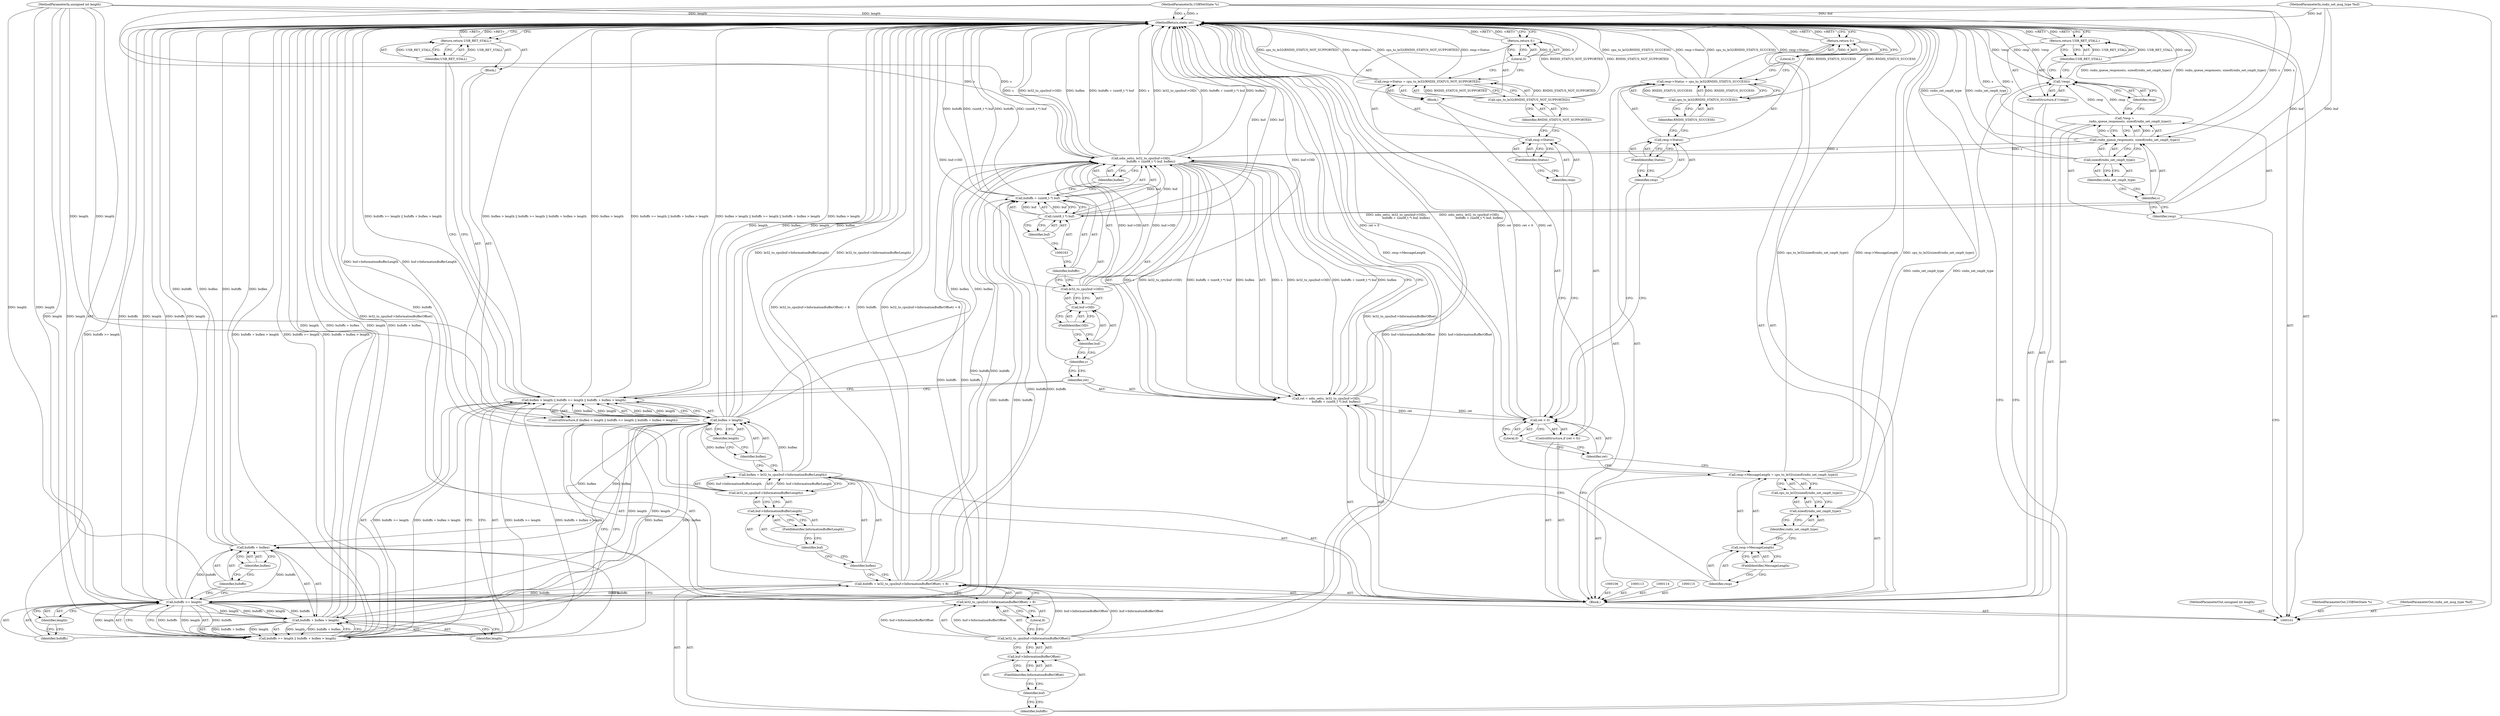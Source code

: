 digraph "0_qemu_fe3c546c5ff2a6210f9a4d8561cc64051ca8603e_0" {
"1000194" [label="(MethodReturn,static int)"];
"1000102" [label="(MethodParameterIn,USBNetState *s)"];
"1000273" [label="(MethodParameterOut,USBNetState *s)"];
"1000120" [label="(Identifier,USB_RET_STALL)"];
"1000119" [label="(Return,return USB_RET_STALL;)"];
"1000123" [label="(Call,le32_to_cpu(buf->InformationBufferOffset) + 8)"];
"1000124" [label="(Call,le32_to_cpu(buf->InformationBufferOffset))"];
"1000125" [label="(Call,buf->InformationBufferOffset)"];
"1000126" [label="(Identifier,buf)"];
"1000127" [label="(FieldIdentifier,InformationBufferOffset)"];
"1000121" [label="(Call,bufoffs = le32_to_cpu(buf->InformationBufferOffset) + 8)"];
"1000122" [label="(Identifier,bufoffs)"];
"1000128" [label="(Literal,8)"];
"1000131" [label="(Call,le32_to_cpu(buf->InformationBufferLength))"];
"1000132" [label="(Call,buf->InformationBufferLength)"];
"1000133" [label="(Identifier,buf)"];
"1000134" [label="(FieldIdentifier,InformationBufferLength)"];
"1000129" [label="(Call,buflen = le32_to_cpu(buf->InformationBufferLength))"];
"1000130" [label="(Identifier,buflen)"];
"1000139" [label="(Identifier,length)"];
"1000140" [label="(Call,bufoffs >= length || bufoffs + buflen > length)"];
"1000141" [label="(Call,bufoffs >= length)"];
"1000142" [label="(Identifier,bufoffs)"];
"1000143" [label="(Identifier,length)"];
"1000135" [label="(ControlStructure,if (buflen > length || bufoffs >= length || bufoffs + buflen > length))"];
"1000144" [label="(Call,bufoffs + buflen > length)"];
"1000145" [label="(Call,bufoffs + buflen)"];
"1000146" [label="(Identifier,bufoffs)"];
"1000147" [label="(Identifier,buflen)"];
"1000148" [label="(Identifier,length)"];
"1000149" [label="(Block,)"];
"1000136" [label="(Call,buflen > length || bufoffs >= length || bufoffs + buflen > length)"];
"1000137" [label="(Call,buflen > length)"];
"1000138" [label="(Identifier,buflen)"];
"1000151" [label="(Identifier,USB_RET_STALL)"];
"1000150" [label="(Return,return USB_RET_STALL;)"];
"1000154" [label="(Call,ndis_set(s, le32_to_cpu(buf->OID),\n                     bufoffs + (uint8_t *) buf, buflen))"];
"1000155" [label="(Identifier,s)"];
"1000156" [label="(Call,le32_to_cpu(buf->OID))"];
"1000157" [label="(Call,buf->OID)"];
"1000158" [label="(Identifier,buf)"];
"1000159" [label="(FieldIdentifier,OID)"];
"1000152" [label="(Call,ret = ndis_set(s, le32_to_cpu(buf->OID),\n                     bufoffs + (uint8_t *) buf, buflen))"];
"1000153" [label="(Identifier,ret)"];
"1000103" [label="(MethodParameterIn,rndis_set_msg_type *buf)"];
"1000274" [label="(MethodParameterOut,rndis_set_msg_type *buf)"];
"1000104" [label="(MethodParameterIn,unsigned int length)"];
"1000275" [label="(MethodParameterOut,unsigned int length)"];
"1000160" [label="(Call,bufoffs + (uint8_t *) buf)"];
"1000161" [label="(Identifier,bufoffs)"];
"1000162" [label="(Call,(uint8_t *) buf)"];
"1000164" [label="(Identifier,buf)"];
"1000165" [label="(Identifier,buflen)"];
"1000169" [label="(FieldIdentifier,MessageLength)"];
"1000170" [label="(Call,cpu_to_le32(sizeof(rndis_set_cmplt_type)))"];
"1000171" [label="(Call,sizeof(rndis_set_cmplt_type))"];
"1000166" [label="(Call,resp->MessageLength = cpu_to_le32(sizeof(rndis_set_cmplt_type)))"];
"1000167" [label="(Call,resp->MessageLength)"];
"1000168" [label="(Identifier,resp)"];
"1000172" [label="(Identifier,rndis_set_cmplt_type)"];
"1000176" [label="(Literal,0)"];
"1000177" [label="(Block,)"];
"1000173" [label="(ControlStructure,if (ret < 0))"];
"1000174" [label="(Call,ret < 0)"];
"1000175" [label="(Identifier,ret)"];
"1000181" [label="(FieldIdentifier,Status)"];
"1000182" [label="(Call,cpu_to_le32(RNDIS_STATUS_NOT_SUPPORTED))"];
"1000183" [label="(Identifier,RNDIS_STATUS_NOT_SUPPORTED)"];
"1000178" [label="(Call,resp->Status = cpu_to_le32(RNDIS_STATUS_NOT_SUPPORTED))"];
"1000179" [label="(Call,resp->Status)"];
"1000180" [label="(Identifier,resp)"];
"1000185" [label="(Literal,0)"];
"1000184" [label="(Return,return 0;)"];
"1000189" [label="(FieldIdentifier,Status)"];
"1000190" [label="(Call,cpu_to_le32(RNDIS_STATUS_SUCCESS))"];
"1000191" [label="(Identifier,RNDIS_STATUS_SUCCESS)"];
"1000186" [label="(Call,resp->Status = cpu_to_le32(RNDIS_STATUS_SUCCESS))"];
"1000187" [label="(Call,resp->Status)"];
"1000188" [label="(Identifier,resp)"];
"1000193" [label="(Literal,0)"];
"1000192" [label="(Return,return 0;)"];
"1000105" [label="(Block,)"];
"1000107" [label="(Call,*resp =\n            rndis_queue_response(s, sizeof(rndis_set_cmplt_type)))"];
"1000108" [label="(Identifier,resp)"];
"1000109" [label="(Call,rndis_queue_response(s, sizeof(rndis_set_cmplt_type)))"];
"1000110" [label="(Identifier,s)"];
"1000111" [label="(Call,sizeof(rndis_set_cmplt_type))"];
"1000112" [label="(Identifier,rndis_set_cmplt_type)"];
"1000116" [label="(ControlStructure,if (!resp))"];
"1000117" [label="(Call,!resp)"];
"1000118" [label="(Identifier,resp)"];
"1000194" -> "1000101"  [label="AST: "];
"1000194" -> "1000119"  [label="CFG: "];
"1000194" -> "1000150"  [label="CFG: "];
"1000194" -> "1000184"  [label="CFG: "];
"1000194" -> "1000192"  [label="CFG: "];
"1000184" -> "1000194"  [label="DDG: <RET>"];
"1000124" -> "1000194"  [label="DDG: buf->InformationBufferOffset"];
"1000186" -> "1000194"  [label="DDG: cpu_to_le32(RNDIS_STATUS_SUCCESS)"];
"1000186" -> "1000194"  [label="DDG: resp->Status"];
"1000156" -> "1000194"  [label="DDG: buf->OID"];
"1000154" -> "1000194"  [label="DDG: bufoffs + (uint8_t *) buf"];
"1000154" -> "1000194"  [label="DDG: s"];
"1000154" -> "1000194"  [label="DDG: le32_to_cpu(buf->OID)"];
"1000154" -> "1000194"  [label="DDG: buflen"];
"1000144" -> "1000194"  [label="DDG: length"];
"1000144" -> "1000194"  [label="DDG: bufoffs + buflen"];
"1000117" -> "1000194"  [label="DDG: resp"];
"1000117" -> "1000194"  [label="DDG: !resp"];
"1000152" -> "1000194"  [label="DDG: ndis_set(s, le32_to_cpu(buf->OID),\n                     bufoffs + (uint8_t *) buf, buflen)"];
"1000109" -> "1000194"  [label="DDG: s"];
"1000166" -> "1000194"  [label="DDG: cpu_to_le32(sizeof(rndis_set_cmplt_type))"];
"1000166" -> "1000194"  [label="DDG: resp->MessageLength"];
"1000178" -> "1000194"  [label="DDG: cpu_to_le32(RNDIS_STATUS_NOT_SUPPORTED)"];
"1000178" -> "1000194"  [label="DDG: resp->Status"];
"1000162" -> "1000194"  [label="DDG: buf"];
"1000171" -> "1000194"  [label="DDG: rndis_set_cmplt_type"];
"1000141" -> "1000194"  [label="DDG: bufoffs"];
"1000141" -> "1000194"  [label="DDG: length"];
"1000104" -> "1000194"  [label="DDG: length"];
"1000121" -> "1000194"  [label="DDG: le32_to_cpu(buf->InformationBufferOffset) + 8"];
"1000121" -> "1000194"  [label="DDG: bufoffs"];
"1000131" -> "1000194"  [label="DDG: buf->InformationBufferLength"];
"1000140" -> "1000194"  [label="DDG: bufoffs >= length"];
"1000140" -> "1000194"  [label="DDG: bufoffs + buflen > length"];
"1000137" -> "1000194"  [label="DDG: length"];
"1000137" -> "1000194"  [label="DDG: buflen"];
"1000136" -> "1000194"  [label="DDG: bufoffs >= length || bufoffs + buflen > length"];
"1000136" -> "1000194"  [label="DDG: buflen > length || bufoffs >= length || bufoffs + buflen > length"];
"1000136" -> "1000194"  [label="DDG: buflen > length"];
"1000103" -> "1000194"  [label="DDG: buf"];
"1000190" -> "1000194"  [label="DDG: RNDIS_STATUS_SUCCESS"];
"1000102" -> "1000194"  [label="DDG: s"];
"1000111" -> "1000194"  [label="DDG: rndis_set_cmplt_type"];
"1000160" -> "1000194"  [label="DDG: (uint8_t *) buf"];
"1000160" -> "1000194"  [label="DDG: bufoffs"];
"1000145" -> "1000194"  [label="DDG: bufoffs"];
"1000145" -> "1000194"  [label="DDG: buflen"];
"1000182" -> "1000194"  [label="DDG: RNDIS_STATUS_NOT_SUPPORTED"];
"1000174" -> "1000194"  [label="DDG: ret < 0"];
"1000174" -> "1000194"  [label="DDG: ret"];
"1000107" -> "1000194"  [label="DDG: rndis_queue_response(s, sizeof(rndis_set_cmplt_type))"];
"1000129" -> "1000194"  [label="DDG: le32_to_cpu(buf->InformationBufferLength)"];
"1000123" -> "1000194"  [label="DDG: le32_to_cpu(buf->InformationBufferOffset)"];
"1000119" -> "1000194"  [label="DDG: <RET>"];
"1000192" -> "1000194"  [label="DDG: <RET>"];
"1000150" -> "1000194"  [label="DDG: <RET>"];
"1000102" -> "1000101"  [label="AST: "];
"1000102" -> "1000194"  [label="DDG: s"];
"1000102" -> "1000109"  [label="DDG: s"];
"1000102" -> "1000154"  [label="DDG: s"];
"1000273" -> "1000101"  [label="AST: "];
"1000120" -> "1000119"  [label="AST: "];
"1000120" -> "1000117"  [label="CFG: "];
"1000119" -> "1000120"  [label="CFG: "];
"1000120" -> "1000119"  [label="DDG: USB_RET_STALL"];
"1000119" -> "1000116"  [label="AST: "];
"1000119" -> "1000120"  [label="CFG: "];
"1000120" -> "1000119"  [label="AST: "];
"1000194" -> "1000119"  [label="CFG: "];
"1000119" -> "1000194"  [label="DDG: <RET>"];
"1000120" -> "1000119"  [label="DDG: USB_RET_STALL"];
"1000123" -> "1000121"  [label="AST: "];
"1000123" -> "1000128"  [label="CFG: "];
"1000124" -> "1000123"  [label="AST: "];
"1000128" -> "1000123"  [label="AST: "];
"1000121" -> "1000123"  [label="CFG: "];
"1000123" -> "1000194"  [label="DDG: le32_to_cpu(buf->InformationBufferOffset)"];
"1000124" -> "1000123"  [label="DDG: buf->InformationBufferOffset"];
"1000124" -> "1000123"  [label="AST: "];
"1000124" -> "1000125"  [label="CFG: "];
"1000125" -> "1000124"  [label="AST: "];
"1000128" -> "1000124"  [label="CFG: "];
"1000124" -> "1000194"  [label="DDG: buf->InformationBufferOffset"];
"1000124" -> "1000121"  [label="DDG: buf->InformationBufferOffset"];
"1000124" -> "1000123"  [label="DDG: buf->InformationBufferOffset"];
"1000125" -> "1000124"  [label="AST: "];
"1000125" -> "1000127"  [label="CFG: "];
"1000126" -> "1000125"  [label="AST: "];
"1000127" -> "1000125"  [label="AST: "];
"1000124" -> "1000125"  [label="CFG: "];
"1000126" -> "1000125"  [label="AST: "];
"1000126" -> "1000122"  [label="CFG: "];
"1000127" -> "1000126"  [label="CFG: "];
"1000127" -> "1000125"  [label="AST: "];
"1000127" -> "1000126"  [label="CFG: "];
"1000125" -> "1000127"  [label="CFG: "];
"1000121" -> "1000105"  [label="AST: "];
"1000121" -> "1000123"  [label="CFG: "];
"1000122" -> "1000121"  [label="AST: "];
"1000123" -> "1000121"  [label="AST: "];
"1000130" -> "1000121"  [label="CFG: "];
"1000121" -> "1000194"  [label="DDG: le32_to_cpu(buf->InformationBufferOffset) + 8"];
"1000121" -> "1000194"  [label="DDG: bufoffs"];
"1000124" -> "1000121"  [label="DDG: buf->InformationBufferOffset"];
"1000121" -> "1000141"  [label="DDG: bufoffs"];
"1000121" -> "1000154"  [label="DDG: bufoffs"];
"1000121" -> "1000160"  [label="DDG: bufoffs"];
"1000122" -> "1000121"  [label="AST: "];
"1000122" -> "1000117"  [label="CFG: "];
"1000126" -> "1000122"  [label="CFG: "];
"1000128" -> "1000123"  [label="AST: "];
"1000128" -> "1000124"  [label="CFG: "];
"1000123" -> "1000128"  [label="CFG: "];
"1000131" -> "1000129"  [label="AST: "];
"1000131" -> "1000132"  [label="CFG: "];
"1000132" -> "1000131"  [label="AST: "];
"1000129" -> "1000131"  [label="CFG: "];
"1000131" -> "1000194"  [label="DDG: buf->InformationBufferLength"];
"1000131" -> "1000129"  [label="DDG: buf->InformationBufferLength"];
"1000132" -> "1000131"  [label="AST: "];
"1000132" -> "1000134"  [label="CFG: "];
"1000133" -> "1000132"  [label="AST: "];
"1000134" -> "1000132"  [label="AST: "];
"1000131" -> "1000132"  [label="CFG: "];
"1000133" -> "1000132"  [label="AST: "];
"1000133" -> "1000130"  [label="CFG: "];
"1000134" -> "1000133"  [label="CFG: "];
"1000134" -> "1000132"  [label="AST: "];
"1000134" -> "1000133"  [label="CFG: "];
"1000132" -> "1000134"  [label="CFG: "];
"1000129" -> "1000105"  [label="AST: "];
"1000129" -> "1000131"  [label="CFG: "];
"1000130" -> "1000129"  [label="AST: "];
"1000131" -> "1000129"  [label="AST: "];
"1000138" -> "1000129"  [label="CFG: "];
"1000129" -> "1000194"  [label="DDG: le32_to_cpu(buf->InformationBufferLength)"];
"1000131" -> "1000129"  [label="DDG: buf->InformationBufferLength"];
"1000129" -> "1000137"  [label="DDG: buflen"];
"1000130" -> "1000129"  [label="AST: "];
"1000130" -> "1000121"  [label="CFG: "];
"1000133" -> "1000130"  [label="CFG: "];
"1000139" -> "1000137"  [label="AST: "];
"1000139" -> "1000138"  [label="CFG: "];
"1000137" -> "1000139"  [label="CFG: "];
"1000140" -> "1000136"  [label="AST: "];
"1000140" -> "1000141"  [label="CFG: "];
"1000140" -> "1000144"  [label="CFG: "];
"1000141" -> "1000140"  [label="AST: "];
"1000144" -> "1000140"  [label="AST: "];
"1000136" -> "1000140"  [label="CFG: "];
"1000140" -> "1000194"  [label="DDG: bufoffs >= length"];
"1000140" -> "1000194"  [label="DDG: bufoffs + buflen > length"];
"1000140" -> "1000136"  [label="DDG: bufoffs >= length"];
"1000140" -> "1000136"  [label="DDG: bufoffs + buflen > length"];
"1000141" -> "1000140"  [label="DDG: bufoffs"];
"1000141" -> "1000140"  [label="DDG: length"];
"1000144" -> "1000140"  [label="DDG: bufoffs + buflen"];
"1000144" -> "1000140"  [label="DDG: length"];
"1000141" -> "1000140"  [label="AST: "];
"1000141" -> "1000143"  [label="CFG: "];
"1000142" -> "1000141"  [label="AST: "];
"1000143" -> "1000141"  [label="AST: "];
"1000146" -> "1000141"  [label="CFG: "];
"1000140" -> "1000141"  [label="CFG: "];
"1000141" -> "1000194"  [label="DDG: bufoffs"];
"1000141" -> "1000194"  [label="DDG: length"];
"1000141" -> "1000140"  [label="DDG: bufoffs"];
"1000141" -> "1000140"  [label="DDG: length"];
"1000121" -> "1000141"  [label="DDG: bufoffs"];
"1000137" -> "1000141"  [label="DDG: length"];
"1000104" -> "1000141"  [label="DDG: length"];
"1000141" -> "1000144"  [label="DDG: bufoffs"];
"1000141" -> "1000144"  [label="DDG: length"];
"1000141" -> "1000145"  [label="DDG: bufoffs"];
"1000141" -> "1000154"  [label="DDG: bufoffs"];
"1000141" -> "1000160"  [label="DDG: bufoffs"];
"1000142" -> "1000141"  [label="AST: "];
"1000142" -> "1000137"  [label="CFG: "];
"1000143" -> "1000142"  [label="CFG: "];
"1000143" -> "1000141"  [label="AST: "];
"1000143" -> "1000142"  [label="CFG: "];
"1000141" -> "1000143"  [label="CFG: "];
"1000135" -> "1000105"  [label="AST: "];
"1000136" -> "1000135"  [label="AST: "];
"1000149" -> "1000135"  [label="AST: "];
"1000144" -> "1000140"  [label="AST: "];
"1000144" -> "1000148"  [label="CFG: "];
"1000145" -> "1000144"  [label="AST: "];
"1000148" -> "1000144"  [label="AST: "];
"1000140" -> "1000144"  [label="CFG: "];
"1000144" -> "1000194"  [label="DDG: length"];
"1000144" -> "1000194"  [label="DDG: bufoffs + buflen"];
"1000144" -> "1000140"  [label="DDG: bufoffs + buflen"];
"1000144" -> "1000140"  [label="DDG: length"];
"1000141" -> "1000144"  [label="DDG: bufoffs"];
"1000141" -> "1000144"  [label="DDG: length"];
"1000137" -> "1000144"  [label="DDG: buflen"];
"1000104" -> "1000144"  [label="DDG: length"];
"1000145" -> "1000144"  [label="AST: "];
"1000145" -> "1000147"  [label="CFG: "];
"1000146" -> "1000145"  [label="AST: "];
"1000147" -> "1000145"  [label="AST: "];
"1000148" -> "1000145"  [label="CFG: "];
"1000145" -> "1000194"  [label="DDG: bufoffs"];
"1000145" -> "1000194"  [label="DDG: buflen"];
"1000141" -> "1000145"  [label="DDG: bufoffs"];
"1000137" -> "1000145"  [label="DDG: buflen"];
"1000146" -> "1000145"  [label="AST: "];
"1000146" -> "1000141"  [label="CFG: "];
"1000147" -> "1000146"  [label="CFG: "];
"1000147" -> "1000145"  [label="AST: "];
"1000147" -> "1000146"  [label="CFG: "];
"1000145" -> "1000147"  [label="CFG: "];
"1000148" -> "1000144"  [label="AST: "];
"1000148" -> "1000145"  [label="CFG: "];
"1000144" -> "1000148"  [label="CFG: "];
"1000149" -> "1000135"  [label="AST: "];
"1000150" -> "1000149"  [label="AST: "];
"1000136" -> "1000135"  [label="AST: "];
"1000136" -> "1000137"  [label="CFG: "];
"1000136" -> "1000140"  [label="CFG: "];
"1000137" -> "1000136"  [label="AST: "];
"1000140" -> "1000136"  [label="AST: "];
"1000151" -> "1000136"  [label="CFG: "];
"1000153" -> "1000136"  [label="CFG: "];
"1000136" -> "1000194"  [label="DDG: bufoffs >= length || bufoffs + buflen > length"];
"1000136" -> "1000194"  [label="DDG: buflen > length || bufoffs >= length || bufoffs + buflen > length"];
"1000136" -> "1000194"  [label="DDG: buflen > length"];
"1000137" -> "1000136"  [label="DDG: buflen"];
"1000137" -> "1000136"  [label="DDG: length"];
"1000140" -> "1000136"  [label="DDG: bufoffs >= length"];
"1000140" -> "1000136"  [label="DDG: bufoffs + buflen > length"];
"1000137" -> "1000136"  [label="AST: "];
"1000137" -> "1000139"  [label="CFG: "];
"1000138" -> "1000137"  [label="AST: "];
"1000139" -> "1000137"  [label="AST: "];
"1000142" -> "1000137"  [label="CFG: "];
"1000136" -> "1000137"  [label="CFG: "];
"1000137" -> "1000194"  [label="DDG: length"];
"1000137" -> "1000194"  [label="DDG: buflen"];
"1000137" -> "1000136"  [label="DDG: buflen"];
"1000137" -> "1000136"  [label="DDG: length"];
"1000129" -> "1000137"  [label="DDG: buflen"];
"1000104" -> "1000137"  [label="DDG: length"];
"1000137" -> "1000141"  [label="DDG: length"];
"1000137" -> "1000144"  [label="DDG: buflen"];
"1000137" -> "1000145"  [label="DDG: buflen"];
"1000137" -> "1000154"  [label="DDG: buflen"];
"1000138" -> "1000137"  [label="AST: "];
"1000138" -> "1000129"  [label="CFG: "];
"1000139" -> "1000138"  [label="CFG: "];
"1000151" -> "1000150"  [label="AST: "];
"1000151" -> "1000136"  [label="CFG: "];
"1000150" -> "1000151"  [label="CFG: "];
"1000151" -> "1000150"  [label="DDG: USB_RET_STALL"];
"1000150" -> "1000149"  [label="AST: "];
"1000150" -> "1000151"  [label="CFG: "];
"1000151" -> "1000150"  [label="AST: "];
"1000194" -> "1000150"  [label="CFG: "];
"1000150" -> "1000194"  [label="DDG: <RET>"];
"1000151" -> "1000150"  [label="DDG: USB_RET_STALL"];
"1000154" -> "1000152"  [label="AST: "];
"1000154" -> "1000165"  [label="CFG: "];
"1000155" -> "1000154"  [label="AST: "];
"1000156" -> "1000154"  [label="AST: "];
"1000160" -> "1000154"  [label="AST: "];
"1000165" -> "1000154"  [label="AST: "];
"1000152" -> "1000154"  [label="CFG: "];
"1000154" -> "1000194"  [label="DDG: bufoffs + (uint8_t *) buf"];
"1000154" -> "1000194"  [label="DDG: s"];
"1000154" -> "1000194"  [label="DDG: le32_to_cpu(buf->OID)"];
"1000154" -> "1000194"  [label="DDG: buflen"];
"1000154" -> "1000152"  [label="DDG: s"];
"1000154" -> "1000152"  [label="DDG: le32_to_cpu(buf->OID)"];
"1000154" -> "1000152"  [label="DDG: bufoffs + (uint8_t *) buf"];
"1000154" -> "1000152"  [label="DDG: buflen"];
"1000109" -> "1000154"  [label="DDG: s"];
"1000102" -> "1000154"  [label="DDG: s"];
"1000156" -> "1000154"  [label="DDG: buf->OID"];
"1000141" -> "1000154"  [label="DDG: bufoffs"];
"1000121" -> "1000154"  [label="DDG: bufoffs"];
"1000162" -> "1000154"  [label="DDG: buf"];
"1000137" -> "1000154"  [label="DDG: buflen"];
"1000155" -> "1000154"  [label="AST: "];
"1000155" -> "1000153"  [label="CFG: "];
"1000158" -> "1000155"  [label="CFG: "];
"1000156" -> "1000154"  [label="AST: "];
"1000156" -> "1000157"  [label="CFG: "];
"1000157" -> "1000156"  [label="AST: "];
"1000161" -> "1000156"  [label="CFG: "];
"1000156" -> "1000194"  [label="DDG: buf->OID"];
"1000156" -> "1000154"  [label="DDG: buf->OID"];
"1000157" -> "1000156"  [label="AST: "];
"1000157" -> "1000159"  [label="CFG: "];
"1000158" -> "1000157"  [label="AST: "];
"1000159" -> "1000157"  [label="AST: "];
"1000156" -> "1000157"  [label="CFG: "];
"1000158" -> "1000157"  [label="AST: "];
"1000158" -> "1000155"  [label="CFG: "];
"1000159" -> "1000158"  [label="CFG: "];
"1000159" -> "1000157"  [label="AST: "];
"1000159" -> "1000158"  [label="CFG: "];
"1000157" -> "1000159"  [label="CFG: "];
"1000152" -> "1000105"  [label="AST: "];
"1000152" -> "1000154"  [label="CFG: "];
"1000153" -> "1000152"  [label="AST: "];
"1000154" -> "1000152"  [label="AST: "];
"1000168" -> "1000152"  [label="CFG: "];
"1000152" -> "1000194"  [label="DDG: ndis_set(s, le32_to_cpu(buf->OID),\n                     bufoffs + (uint8_t *) buf, buflen)"];
"1000154" -> "1000152"  [label="DDG: s"];
"1000154" -> "1000152"  [label="DDG: le32_to_cpu(buf->OID)"];
"1000154" -> "1000152"  [label="DDG: bufoffs + (uint8_t *) buf"];
"1000154" -> "1000152"  [label="DDG: buflen"];
"1000152" -> "1000174"  [label="DDG: ret"];
"1000153" -> "1000152"  [label="AST: "];
"1000153" -> "1000136"  [label="CFG: "];
"1000155" -> "1000153"  [label="CFG: "];
"1000103" -> "1000101"  [label="AST: "];
"1000103" -> "1000194"  [label="DDG: buf"];
"1000103" -> "1000162"  [label="DDG: buf"];
"1000274" -> "1000101"  [label="AST: "];
"1000104" -> "1000101"  [label="AST: "];
"1000104" -> "1000194"  [label="DDG: length"];
"1000104" -> "1000137"  [label="DDG: length"];
"1000104" -> "1000141"  [label="DDG: length"];
"1000104" -> "1000144"  [label="DDG: length"];
"1000275" -> "1000101"  [label="AST: "];
"1000160" -> "1000154"  [label="AST: "];
"1000160" -> "1000162"  [label="CFG: "];
"1000161" -> "1000160"  [label="AST: "];
"1000162" -> "1000160"  [label="AST: "];
"1000165" -> "1000160"  [label="CFG: "];
"1000160" -> "1000194"  [label="DDG: (uint8_t *) buf"];
"1000160" -> "1000194"  [label="DDG: bufoffs"];
"1000141" -> "1000160"  [label="DDG: bufoffs"];
"1000121" -> "1000160"  [label="DDG: bufoffs"];
"1000162" -> "1000160"  [label="DDG: buf"];
"1000161" -> "1000160"  [label="AST: "];
"1000161" -> "1000156"  [label="CFG: "];
"1000163" -> "1000161"  [label="CFG: "];
"1000162" -> "1000160"  [label="AST: "];
"1000162" -> "1000164"  [label="CFG: "];
"1000163" -> "1000162"  [label="AST: "];
"1000164" -> "1000162"  [label="AST: "];
"1000160" -> "1000162"  [label="CFG: "];
"1000162" -> "1000194"  [label="DDG: buf"];
"1000162" -> "1000154"  [label="DDG: buf"];
"1000162" -> "1000160"  [label="DDG: buf"];
"1000103" -> "1000162"  [label="DDG: buf"];
"1000164" -> "1000162"  [label="AST: "];
"1000164" -> "1000163"  [label="CFG: "];
"1000162" -> "1000164"  [label="CFG: "];
"1000165" -> "1000154"  [label="AST: "];
"1000165" -> "1000160"  [label="CFG: "];
"1000154" -> "1000165"  [label="CFG: "];
"1000169" -> "1000167"  [label="AST: "];
"1000169" -> "1000168"  [label="CFG: "];
"1000167" -> "1000169"  [label="CFG: "];
"1000170" -> "1000166"  [label="AST: "];
"1000170" -> "1000171"  [label="CFG: "];
"1000171" -> "1000170"  [label="AST: "];
"1000166" -> "1000170"  [label="CFG: "];
"1000171" -> "1000170"  [label="AST: "];
"1000171" -> "1000172"  [label="CFG: "];
"1000172" -> "1000171"  [label="AST: "];
"1000170" -> "1000171"  [label="CFG: "];
"1000171" -> "1000194"  [label="DDG: rndis_set_cmplt_type"];
"1000166" -> "1000105"  [label="AST: "];
"1000166" -> "1000170"  [label="CFG: "];
"1000167" -> "1000166"  [label="AST: "];
"1000170" -> "1000166"  [label="AST: "];
"1000175" -> "1000166"  [label="CFG: "];
"1000166" -> "1000194"  [label="DDG: cpu_to_le32(sizeof(rndis_set_cmplt_type))"];
"1000166" -> "1000194"  [label="DDG: resp->MessageLength"];
"1000167" -> "1000166"  [label="AST: "];
"1000167" -> "1000169"  [label="CFG: "];
"1000168" -> "1000167"  [label="AST: "];
"1000169" -> "1000167"  [label="AST: "];
"1000172" -> "1000167"  [label="CFG: "];
"1000168" -> "1000167"  [label="AST: "];
"1000168" -> "1000152"  [label="CFG: "];
"1000169" -> "1000168"  [label="CFG: "];
"1000172" -> "1000171"  [label="AST: "];
"1000172" -> "1000167"  [label="CFG: "];
"1000171" -> "1000172"  [label="CFG: "];
"1000176" -> "1000174"  [label="AST: "];
"1000176" -> "1000175"  [label="CFG: "];
"1000174" -> "1000176"  [label="CFG: "];
"1000177" -> "1000173"  [label="AST: "];
"1000178" -> "1000177"  [label="AST: "];
"1000184" -> "1000177"  [label="AST: "];
"1000173" -> "1000105"  [label="AST: "];
"1000174" -> "1000173"  [label="AST: "];
"1000177" -> "1000173"  [label="AST: "];
"1000174" -> "1000173"  [label="AST: "];
"1000174" -> "1000176"  [label="CFG: "];
"1000175" -> "1000174"  [label="AST: "];
"1000176" -> "1000174"  [label="AST: "];
"1000180" -> "1000174"  [label="CFG: "];
"1000188" -> "1000174"  [label="CFG: "];
"1000174" -> "1000194"  [label="DDG: ret < 0"];
"1000174" -> "1000194"  [label="DDG: ret"];
"1000152" -> "1000174"  [label="DDG: ret"];
"1000175" -> "1000174"  [label="AST: "];
"1000175" -> "1000166"  [label="CFG: "];
"1000176" -> "1000175"  [label="CFG: "];
"1000181" -> "1000179"  [label="AST: "];
"1000181" -> "1000180"  [label="CFG: "];
"1000179" -> "1000181"  [label="CFG: "];
"1000182" -> "1000178"  [label="AST: "];
"1000182" -> "1000183"  [label="CFG: "];
"1000183" -> "1000182"  [label="AST: "];
"1000178" -> "1000182"  [label="CFG: "];
"1000182" -> "1000194"  [label="DDG: RNDIS_STATUS_NOT_SUPPORTED"];
"1000182" -> "1000178"  [label="DDG: RNDIS_STATUS_NOT_SUPPORTED"];
"1000183" -> "1000182"  [label="AST: "];
"1000183" -> "1000179"  [label="CFG: "];
"1000182" -> "1000183"  [label="CFG: "];
"1000178" -> "1000177"  [label="AST: "];
"1000178" -> "1000182"  [label="CFG: "];
"1000179" -> "1000178"  [label="AST: "];
"1000182" -> "1000178"  [label="AST: "];
"1000185" -> "1000178"  [label="CFG: "];
"1000178" -> "1000194"  [label="DDG: cpu_to_le32(RNDIS_STATUS_NOT_SUPPORTED)"];
"1000178" -> "1000194"  [label="DDG: resp->Status"];
"1000182" -> "1000178"  [label="DDG: RNDIS_STATUS_NOT_SUPPORTED"];
"1000179" -> "1000178"  [label="AST: "];
"1000179" -> "1000181"  [label="CFG: "];
"1000180" -> "1000179"  [label="AST: "];
"1000181" -> "1000179"  [label="AST: "];
"1000183" -> "1000179"  [label="CFG: "];
"1000180" -> "1000179"  [label="AST: "];
"1000180" -> "1000174"  [label="CFG: "];
"1000181" -> "1000180"  [label="CFG: "];
"1000185" -> "1000184"  [label="AST: "];
"1000185" -> "1000178"  [label="CFG: "];
"1000184" -> "1000185"  [label="CFG: "];
"1000185" -> "1000184"  [label="DDG: 0"];
"1000184" -> "1000177"  [label="AST: "];
"1000184" -> "1000185"  [label="CFG: "];
"1000185" -> "1000184"  [label="AST: "];
"1000194" -> "1000184"  [label="CFG: "];
"1000184" -> "1000194"  [label="DDG: <RET>"];
"1000185" -> "1000184"  [label="DDG: 0"];
"1000189" -> "1000187"  [label="AST: "];
"1000189" -> "1000188"  [label="CFG: "];
"1000187" -> "1000189"  [label="CFG: "];
"1000190" -> "1000186"  [label="AST: "];
"1000190" -> "1000191"  [label="CFG: "];
"1000191" -> "1000190"  [label="AST: "];
"1000186" -> "1000190"  [label="CFG: "];
"1000190" -> "1000194"  [label="DDG: RNDIS_STATUS_SUCCESS"];
"1000190" -> "1000186"  [label="DDG: RNDIS_STATUS_SUCCESS"];
"1000191" -> "1000190"  [label="AST: "];
"1000191" -> "1000187"  [label="CFG: "];
"1000190" -> "1000191"  [label="CFG: "];
"1000186" -> "1000105"  [label="AST: "];
"1000186" -> "1000190"  [label="CFG: "];
"1000187" -> "1000186"  [label="AST: "];
"1000190" -> "1000186"  [label="AST: "];
"1000193" -> "1000186"  [label="CFG: "];
"1000186" -> "1000194"  [label="DDG: cpu_to_le32(RNDIS_STATUS_SUCCESS)"];
"1000186" -> "1000194"  [label="DDG: resp->Status"];
"1000190" -> "1000186"  [label="DDG: RNDIS_STATUS_SUCCESS"];
"1000187" -> "1000186"  [label="AST: "];
"1000187" -> "1000189"  [label="CFG: "];
"1000188" -> "1000187"  [label="AST: "];
"1000189" -> "1000187"  [label="AST: "];
"1000191" -> "1000187"  [label="CFG: "];
"1000188" -> "1000187"  [label="AST: "];
"1000188" -> "1000174"  [label="CFG: "];
"1000189" -> "1000188"  [label="CFG: "];
"1000193" -> "1000192"  [label="AST: "];
"1000193" -> "1000186"  [label="CFG: "];
"1000192" -> "1000193"  [label="CFG: "];
"1000193" -> "1000192"  [label="DDG: 0"];
"1000192" -> "1000105"  [label="AST: "];
"1000192" -> "1000193"  [label="CFG: "];
"1000193" -> "1000192"  [label="AST: "];
"1000194" -> "1000192"  [label="CFG: "];
"1000192" -> "1000194"  [label="DDG: <RET>"];
"1000193" -> "1000192"  [label="DDG: 0"];
"1000105" -> "1000101"  [label="AST: "];
"1000106" -> "1000105"  [label="AST: "];
"1000107" -> "1000105"  [label="AST: "];
"1000113" -> "1000105"  [label="AST: "];
"1000114" -> "1000105"  [label="AST: "];
"1000115" -> "1000105"  [label="AST: "];
"1000116" -> "1000105"  [label="AST: "];
"1000121" -> "1000105"  [label="AST: "];
"1000129" -> "1000105"  [label="AST: "];
"1000135" -> "1000105"  [label="AST: "];
"1000152" -> "1000105"  [label="AST: "];
"1000166" -> "1000105"  [label="AST: "];
"1000173" -> "1000105"  [label="AST: "];
"1000186" -> "1000105"  [label="AST: "];
"1000192" -> "1000105"  [label="AST: "];
"1000107" -> "1000105"  [label="AST: "];
"1000107" -> "1000109"  [label="CFG: "];
"1000108" -> "1000107"  [label="AST: "];
"1000109" -> "1000107"  [label="AST: "];
"1000118" -> "1000107"  [label="CFG: "];
"1000107" -> "1000194"  [label="DDG: rndis_queue_response(s, sizeof(rndis_set_cmplt_type))"];
"1000109" -> "1000107"  [label="DDG: s"];
"1000107" -> "1000117"  [label="DDG: resp"];
"1000108" -> "1000107"  [label="AST: "];
"1000108" -> "1000101"  [label="CFG: "];
"1000110" -> "1000108"  [label="CFG: "];
"1000109" -> "1000107"  [label="AST: "];
"1000109" -> "1000111"  [label="CFG: "];
"1000110" -> "1000109"  [label="AST: "];
"1000111" -> "1000109"  [label="AST: "];
"1000107" -> "1000109"  [label="CFG: "];
"1000109" -> "1000194"  [label="DDG: s"];
"1000109" -> "1000107"  [label="DDG: s"];
"1000102" -> "1000109"  [label="DDG: s"];
"1000109" -> "1000154"  [label="DDG: s"];
"1000110" -> "1000109"  [label="AST: "];
"1000110" -> "1000108"  [label="CFG: "];
"1000112" -> "1000110"  [label="CFG: "];
"1000111" -> "1000109"  [label="AST: "];
"1000111" -> "1000112"  [label="CFG: "];
"1000112" -> "1000111"  [label="AST: "];
"1000109" -> "1000111"  [label="CFG: "];
"1000111" -> "1000194"  [label="DDG: rndis_set_cmplt_type"];
"1000112" -> "1000111"  [label="AST: "];
"1000112" -> "1000110"  [label="CFG: "];
"1000111" -> "1000112"  [label="CFG: "];
"1000116" -> "1000105"  [label="AST: "];
"1000117" -> "1000116"  [label="AST: "];
"1000119" -> "1000116"  [label="AST: "];
"1000117" -> "1000116"  [label="AST: "];
"1000117" -> "1000118"  [label="CFG: "];
"1000118" -> "1000117"  [label="AST: "];
"1000120" -> "1000117"  [label="CFG: "];
"1000122" -> "1000117"  [label="CFG: "];
"1000117" -> "1000194"  [label="DDG: resp"];
"1000117" -> "1000194"  [label="DDG: !resp"];
"1000107" -> "1000117"  [label="DDG: resp"];
"1000118" -> "1000117"  [label="AST: "];
"1000118" -> "1000107"  [label="CFG: "];
"1000117" -> "1000118"  [label="CFG: "];
}
